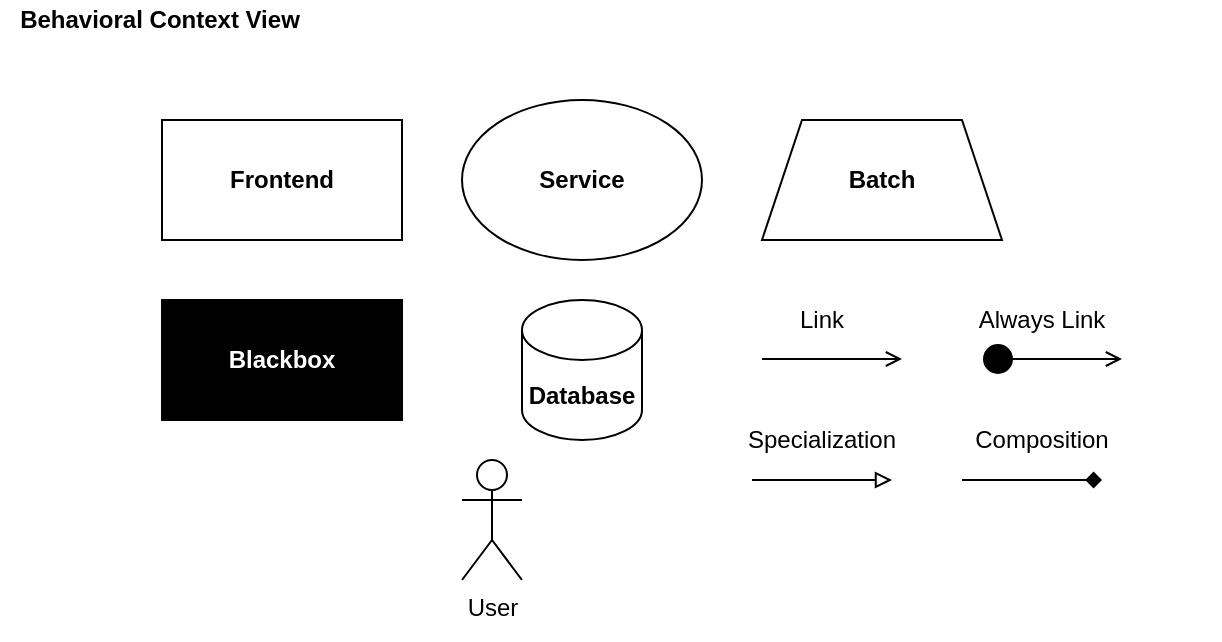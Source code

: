 <mxfile version="14.6.13" type="device" pages="2"><diagram id="VXXQNDWgPB_BWZ1QkYJH" name="Behavioral Context View"><mxGraphModel dx="852" dy="494" grid="1" gridSize="10" guides="1" tooltips="1" connect="1" arrows="1" fold="1" page="1" pageScale="1" pageWidth="827" pageHeight="1169" math="0" shadow="0"><root><mxCell id="0"/><mxCell id="1" parent="0"/><mxCell id="bE7h6seLusGP6QkdnJ3g-16" value="" style="rounded=0;whiteSpace=wrap;html=1;fontColor=#000000;fillColor=#FFFFFF;strokeColor=none;" vertex="1" parent="1"><mxGeometry x="109" y="140" width="610" height="320" as="geometry"/></mxCell><mxCell id="bE7h6seLusGP6QkdnJ3g-1" value="Frontend" style="rounded=0;whiteSpace=wrap;html=1;fontStyle=1" vertex="1" parent="1"><mxGeometry x="190" y="200" width="120" height="60" as="geometry"/></mxCell><mxCell id="bE7h6seLusGP6QkdnJ3g-2" value="Service" style="ellipse;whiteSpace=wrap;html=1;fontStyle=1" vertex="1" parent="1"><mxGeometry x="340" y="190" width="120" height="80" as="geometry"/></mxCell><mxCell id="bE7h6seLusGP6QkdnJ3g-3" value="Batch" style="shape=trapezoid;perimeter=trapezoidPerimeter;whiteSpace=wrap;html=1;fixedSize=1;fontStyle=1" vertex="1" parent="1"><mxGeometry x="490" y="200" width="120" height="60" as="geometry"/></mxCell><mxCell id="bE7h6seLusGP6QkdnJ3g-4" value="Blackbox" style="rounded=0;whiteSpace=wrap;html=1;fillColor=#000000;fontColor=#FFFFFF;fontStyle=1" vertex="1" parent="1"><mxGeometry x="190" y="290" width="120" height="60" as="geometry"/></mxCell><mxCell id="bE7h6seLusGP6QkdnJ3g-5" value="Database" style="shape=cylinder3;whiteSpace=wrap;html=1;boundedLbl=1;backgroundOutline=1;size=15;fillColor=#FFFFFF;fontStyle=1" vertex="1" parent="1"><mxGeometry x="370" y="290" width="60" height="70" as="geometry"/></mxCell><mxCell id="bE7h6seLusGP6QkdnJ3g-6" value="" style="endArrow=open;html=1;fontColor=#000000;endFill=0;" edge="1" parent="1"><mxGeometry width="50" height="50" relative="1" as="geometry"><mxPoint x="490" y="319.5" as="sourcePoint"/><mxPoint x="560" y="319.5" as="targetPoint"/></mxGeometry></mxCell><mxCell id="bE7h6seLusGP6QkdnJ3g-8" value="" style="endArrow=open;html=1;fontColor=#000000;endFill=0;startArrow=circle;startFill=1;" edge="1" parent="1"><mxGeometry width="50" height="50" relative="1" as="geometry"><mxPoint x="600" y="319.5" as="sourcePoint"/><mxPoint x="670" y="319.5" as="targetPoint"/></mxGeometry></mxCell><mxCell id="bE7h6seLusGP6QkdnJ3g-10" value="Link" style="text;html=1;strokeColor=none;fillColor=none;align=center;verticalAlign=middle;whiteSpace=wrap;rounded=0;fontColor=#000000;" vertex="1" parent="1"><mxGeometry x="500" y="290" width="40" height="20" as="geometry"/></mxCell><mxCell id="bE7h6seLusGP6QkdnJ3g-11" value="Always Link" style="text;html=1;strokeColor=none;fillColor=none;align=center;verticalAlign=middle;whiteSpace=wrap;rounded=0;fontColor=#000000;" vertex="1" parent="1"><mxGeometry x="595" y="290" width="70" height="20" as="geometry"/></mxCell><mxCell id="bE7h6seLusGP6QkdnJ3g-12" value="" style="endArrow=block;html=1;fontColor=#000000;endFill=0;" edge="1" parent="1"><mxGeometry width="50" height="50" relative="1" as="geometry"><mxPoint x="485" y="380" as="sourcePoint"/><mxPoint x="555" y="380" as="targetPoint"/></mxGeometry></mxCell><mxCell id="bE7h6seLusGP6QkdnJ3g-13" value="" style="endArrow=diamond;html=1;fontColor=#000000;endFill=1;" edge="1" parent="1"><mxGeometry width="50" height="50" relative="1" as="geometry"><mxPoint x="590" y="380" as="sourcePoint"/><mxPoint x="660" y="380" as="targetPoint"/></mxGeometry></mxCell><mxCell id="bE7h6seLusGP6QkdnJ3g-14" value="Specialization" style="text;html=1;strokeColor=none;fillColor=none;align=center;verticalAlign=middle;whiteSpace=wrap;rounded=0;fontColor=#000000;" vertex="1" parent="1"><mxGeometry x="480" y="350" width="80" height="20" as="geometry"/></mxCell><mxCell id="bE7h6seLusGP6QkdnJ3g-15" value="Composition" style="text;html=1;strokeColor=none;fillColor=none;align=center;verticalAlign=middle;whiteSpace=wrap;rounded=0;fontColor=#000000;" vertex="1" parent="1"><mxGeometry x="590" y="350" width="80" height="20" as="geometry"/></mxCell><mxCell id="bE7h6seLusGP6QkdnJ3g-17" value="User" style="shape=umlActor;verticalLabelPosition=bottom;verticalAlign=top;html=1;outlineConnect=0;fontColor=#000000;fillColor=#FFFFFF;" vertex="1" parent="1"><mxGeometry x="340" y="370" width="30" height="60" as="geometry"/></mxCell><mxCell id="B8hkUWTFplWwtxXTVgoO-1" value="Behavioral Context View" style="text;html=1;strokeColor=none;fillColor=none;align=center;verticalAlign=middle;whiteSpace=wrap;rounded=0;fontColor=#000000;fontStyle=1" vertex="1" parent="1"><mxGeometry x="109" y="140" width="160" height="20" as="geometry"/></mxCell></root></mxGraphModel></diagram><diagram id="LpWpPzKT9P7mqWeRRcrx" name="Structural Context View"><mxGraphModel dx="852" dy="494" grid="1" gridSize="10" guides="1" tooltips="1" connect="1" arrows="1" fold="1" page="1" pageScale="1" pageWidth="827" pageHeight="1169" math="0" shadow="0"><root><mxCell id="2RksAnDZdYWyrchV6OL9-0"/><mxCell id="2RksAnDZdYWyrchV6OL9-1" parent="2RksAnDZdYWyrchV6OL9-0"/><mxCell id="_YVMf-qY8kfPuQDfGOu5-13" value="" style="rounded=0;whiteSpace=wrap;html=1;fontColor=#000000;fillColor=#FFFFFF;strokeColor=none;" vertex="1" parent="2RksAnDZdYWyrchV6OL9-1"><mxGeometry x="210" y="190" width="370" height="250" as="geometry"/></mxCell><mxCell id="_YVMf-qY8kfPuQDfGOu5-0" value="Tier" style="rounded=0;whiteSpace=wrap;html=1;fontColor=#000000;fillColor=#FFFFFF;dashed=1;" vertex="1" parent="2RksAnDZdYWyrchV6OL9-1"><mxGeometry x="270" y="240" width="120" height="60" as="geometry"/></mxCell><mxCell id="_YVMf-qY8kfPuQDfGOu5-1" value="Layer" style="rounded=0;whiteSpace=wrap;html=1;fontColor=#000000;fillColor=#FFFFFF;" vertex="1" parent="2RksAnDZdYWyrchV6OL9-1"><mxGeometry x="270" y="330" width="120" height="60" as="geometry"/></mxCell><mxCell id="_YVMf-qY8kfPuQDfGOu5-8" value="" style="endArrow=none;html=1;fontColor=#000000;strokeColor=#000000;" edge="1" parent="2RksAnDZdYWyrchV6OL9-1"><mxGeometry width="50" height="50" relative="1" as="geometry"><mxPoint x="440" y="310" as="sourcePoint"/><mxPoint x="500" y="310" as="targetPoint"/></mxGeometry></mxCell><mxCell id="_YVMf-qY8kfPuQDfGOu5-10" value="" style="endArrow=open;html=1;fontColor=#000000;strokeColor=#000000;startArrow=open;startFill=0;endFill=0;" edge="1" parent="2RksAnDZdYWyrchV6OL9-1"><mxGeometry width="50" height="50" relative="1" as="geometry"><mxPoint x="440" y="340" as="sourcePoint"/><mxPoint x="500" y="340" as="targetPoint"/></mxGeometry></mxCell><mxCell id="_YVMf-qY8kfPuQDfGOu5-11" value="" style="endArrow=open;html=1;fontColor=#000000;strokeColor=#000000;endFill=0;" edge="1" parent="2RksAnDZdYWyrchV6OL9-1"><mxGeometry width="50" height="50" relative="1" as="geometry"><mxPoint x="440" y="370" as="sourcePoint"/><mxPoint x="500" y="370" as="targetPoint"/></mxGeometry></mxCell><mxCell id="_YVMf-qY8kfPuQDfGOu5-12" value="Links" style="text;html=1;strokeColor=none;fillColor=none;align=center;verticalAlign=middle;whiteSpace=wrap;rounded=0;fontColor=#000000;" vertex="1" parent="2RksAnDZdYWyrchV6OL9-1"><mxGeometry x="440" y="270" width="50" height="20" as="geometry"/></mxCell><mxCell id="n42Pf-kAgEDG73hVSAN9-0" value="Structural Context View" style="text;html=1;strokeColor=none;fillColor=none;align=center;verticalAlign=middle;whiteSpace=wrap;rounded=0;fontColor=#000000;fontStyle=1" vertex="1" parent="2RksAnDZdYWyrchV6OL9-1"><mxGeometry x="200" y="190" width="160" height="20" as="geometry"/></mxCell></root></mxGraphModel></diagram></mxfile>
